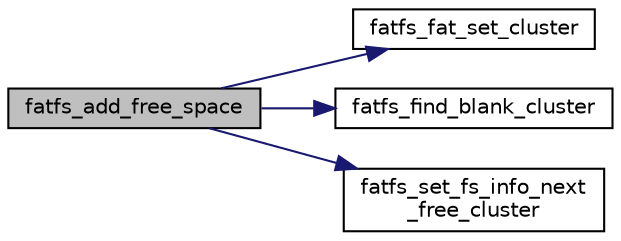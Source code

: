 digraph "fatfs_add_free_space"
{
 // LATEX_PDF_SIZE
  edge [fontname="Helvetica",fontsize="10",labelfontname="Helvetica",labelfontsize="10"];
  node [fontname="Helvetica",fontsize="10",shape=record];
  rankdir="LR";
  Node1 [label="fatfs_add_free_space",height=0.2,width=0.4,color="black", fillcolor="grey75", style="filled", fontcolor="black",tooltip=" "];
  Node1 -> Node2 [color="midnightblue",fontsize="10",style="solid",fontname="Helvetica"];
  Node2 [label="fatfs_fat_set_cluster",height=0.2,width=0.4,color="black", fillcolor="white", style="filled",URL="$fat__table_8c.html#a9869304acfd1d264b8cebe1561dfe60a",tooltip=" "];
  Node1 -> Node3 [color="midnightblue",fontsize="10",style="solid",fontname="Helvetica"];
  Node3 [label="fatfs_find_blank_cluster",height=0.2,width=0.4,color="black", fillcolor="white", style="filled",URL="$fat__table_8c.html#a595276233a4e5f4696cb6030ec54ed64",tooltip=" "];
  Node1 -> Node4 [color="midnightblue",fontsize="10",style="solid",fontname="Helvetica"];
  Node4 [label="fatfs_set_fs_info_next\l_free_cluster",height=0.2,width=0.4,color="black", fillcolor="white", style="filled",URL="$fat__table_8c.html#a41c8ddc94d8c036d0b62a67c021a0d71",tooltip=" "];
}
